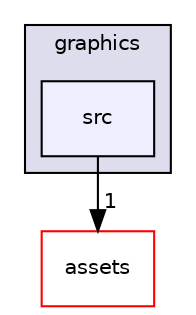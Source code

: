 digraph "src" {
  compound=true
  node [ fontsize="10", fontname="Helvetica"];
  edge [ labelfontsize="10", labelfontname="Helvetica"];
  subgraph clusterdir_5311ac799357c12e8d6677b53f5ac4d2 {
    graph [ bgcolor="#ddddee", pencolor="black", label="graphics" fontname="Helvetica", fontsize="10", URL="dir_5311ac799357c12e8d6677b53f5ac4d2.html"]
  dir_a50fc75d498db89b7a66709c73938028 [shape=box, label="src", style="filled", fillcolor="#eeeeff", pencolor="black", URL="dir_a50fc75d498db89b7a66709c73938028.html"];
  }
  dir_c06811b8199beb4c697950829a4c58ec [shape=box label="assets" fillcolor="white" style="filled" color="red" URL="dir_c06811b8199beb4c697950829a4c58ec.html"];
  dir_a50fc75d498db89b7a66709c73938028->dir_c06811b8199beb4c697950829a4c58ec [headlabel="1", labeldistance=1.5 headhref="dir_000002_000007.html"];
}
